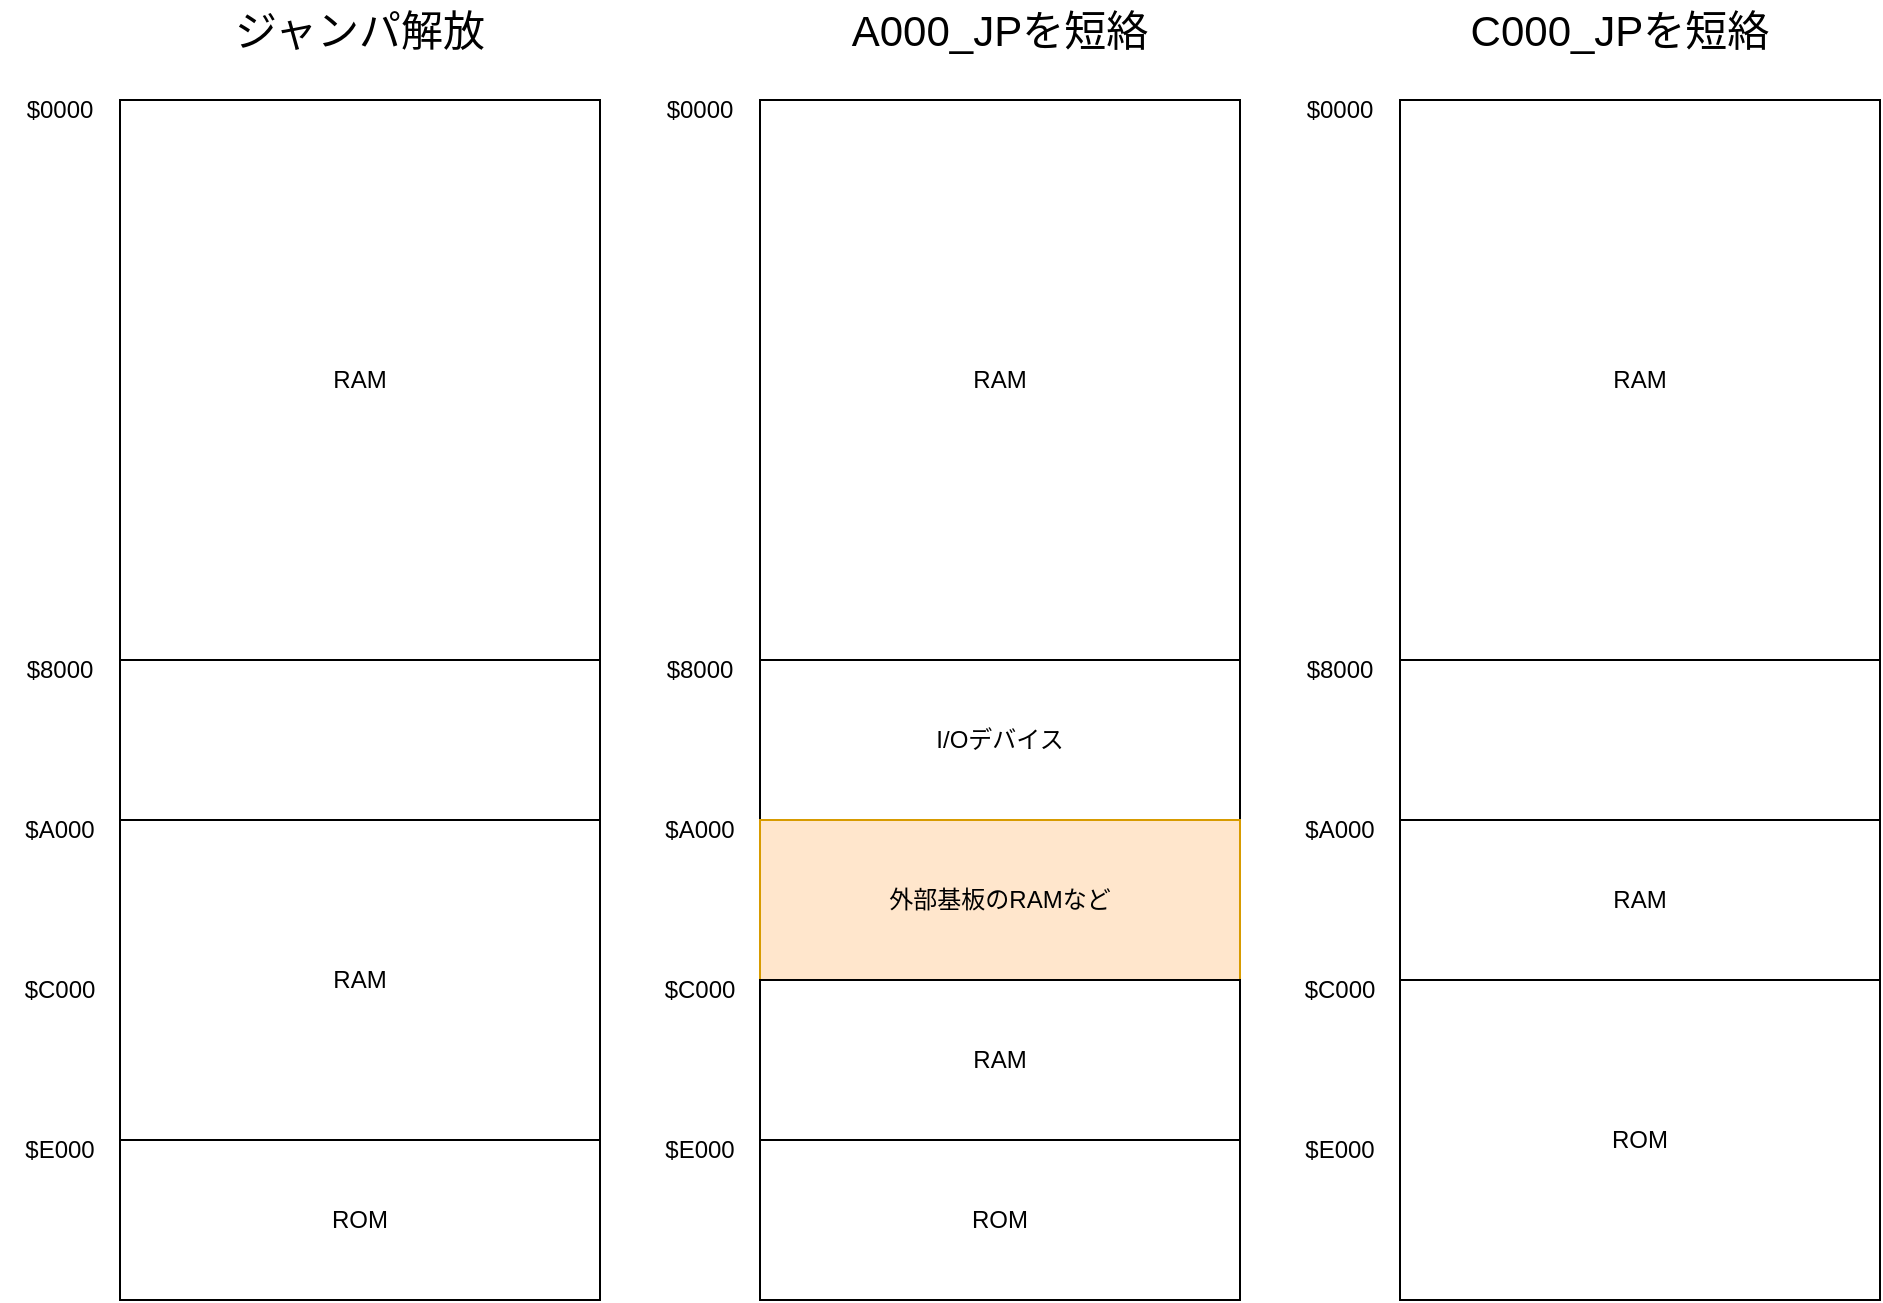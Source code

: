 <mxfile version="16.5.1" type="device"><diagram id="sXQaLuw93szopUMt0VKV" name="ページ1"><mxGraphModel dx="2187" dy="741" grid="1" gridSize="10" guides="1" tooltips="1" connect="1" arrows="1" fold="1" page="1" pageScale="1" pageWidth="1169" pageHeight="827" math="0" shadow="0"><root><mxCell id="0"/><mxCell id="1" parent="0"/><mxCell id="LLJNX7MqW4J7nrKho1GF-1" value="I/Oデバイス" style="rounded=0;whiteSpace=wrap;html=1;" parent="1" vertex="1"><mxGeometry x="120" y="360" width="240" height="80" as="geometry"/></mxCell><mxCell id="LLJNX7MqW4J7nrKho1GF-2" value="外部基板のRAMなど" style="rounded=0;whiteSpace=wrap;html=1;fillColor=#ffe6cc;strokeColor=#d79b00;" parent="1" vertex="1"><mxGeometry x="120" y="440" width="240" height="80" as="geometry"/></mxCell><mxCell id="LLJNX7MqW4J7nrKho1GF-3" value="RAM" style="rounded=0;whiteSpace=wrap;html=1;" parent="1" vertex="1"><mxGeometry x="120" y="520" width="240" height="80" as="geometry"/></mxCell><mxCell id="LLJNX7MqW4J7nrKho1GF-4" value="ROM" style="rounded=0;whiteSpace=wrap;html=1;" parent="1" vertex="1"><mxGeometry x="120" y="600" width="240" height="80" as="geometry"/></mxCell><mxCell id="LLJNX7MqW4J7nrKho1GF-5" value="RAM" style="rounded=0;whiteSpace=wrap;html=1;" parent="1" vertex="1"><mxGeometry x="120" y="80" width="240" height="280" as="geometry"/></mxCell><mxCell id="LLJNX7MqW4J7nrKho1GF-6" value="" style="rounded=0;whiteSpace=wrap;html=1;" parent="1" vertex="1"><mxGeometry x="-200" y="360" width="240" height="80" as="geometry"/></mxCell><mxCell id="LLJNX7MqW4J7nrKho1GF-7" value="RAM" style="rounded=0;whiteSpace=wrap;html=1;" parent="1" vertex="1"><mxGeometry x="-200" y="440" width="240" height="160" as="geometry"/></mxCell><mxCell id="LLJNX7MqW4J7nrKho1GF-9" value="ROM" style="rounded=0;whiteSpace=wrap;html=1;" parent="1" vertex="1"><mxGeometry x="-200" y="600" width="240" height="80" as="geometry"/></mxCell><mxCell id="LLJNX7MqW4J7nrKho1GF-10" value="RAM" style="rounded=0;whiteSpace=wrap;html=1;" parent="1" vertex="1"><mxGeometry x="-200" y="80" width="240" height="280" as="geometry"/></mxCell><mxCell id="LLJNX7MqW4J7nrKho1GF-11" value="$0000" style="text;html=1;strokeColor=none;fillColor=none;align=center;verticalAlign=middle;whiteSpace=wrap;rounded=0;" parent="1" vertex="1"><mxGeometry x="60" y="70" width="60" height="30" as="geometry"/></mxCell><mxCell id="LLJNX7MqW4J7nrKho1GF-12" value="$8000" style="text;html=1;strokeColor=none;fillColor=none;align=center;verticalAlign=middle;whiteSpace=wrap;rounded=0;" parent="1" vertex="1"><mxGeometry x="60" y="350" width="60" height="30" as="geometry"/></mxCell><mxCell id="LLJNX7MqW4J7nrKho1GF-13" value="$A000" style="text;html=1;strokeColor=none;fillColor=none;align=center;verticalAlign=middle;whiteSpace=wrap;rounded=0;" parent="1" vertex="1"><mxGeometry x="60" y="430" width="60" height="30" as="geometry"/></mxCell><mxCell id="LLJNX7MqW4J7nrKho1GF-14" value="$C000" style="text;html=1;strokeColor=none;fillColor=none;align=center;verticalAlign=middle;whiteSpace=wrap;rounded=0;" parent="1" vertex="1"><mxGeometry x="60" y="510" width="60" height="30" as="geometry"/></mxCell><mxCell id="LLJNX7MqW4J7nrKho1GF-15" value="$E000" style="text;html=1;strokeColor=none;fillColor=none;align=center;verticalAlign=middle;whiteSpace=wrap;rounded=0;" parent="1" vertex="1"><mxGeometry x="60" y="590" width="60" height="30" as="geometry"/></mxCell><mxCell id="LLJNX7MqW4J7nrKho1GF-16" value="$0000" style="text;html=1;strokeColor=none;fillColor=none;align=center;verticalAlign=middle;whiteSpace=wrap;rounded=0;" parent="1" vertex="1"><mxGeometry x="-260" y="70" width="60" height="30" as="geometry"/></mxCell><mxCell id="LLJNX7MqW4J7nrKho1GF-17" value="$8000" style="text;html=1;strokeColor=none;fillColor=none;align=center;verticalAlign=middle;whiteSpace=wrap;rounded=0;" parent="1" vertex="1"><mxGeometry x="-260" y="350" width="60" height="30" as="geometry"/></mxCell><mxCell id="LLJNX7MqW4J7nrKho1GF-18" value="$A000" style="text;html=1;strokeColor=none;fillColor=none;align=center;verticalAlign=middle;whiteSpace=wrap;rounded=0;" parent="1" vertex="1"><mxGeometry x="-260" y="430" width="60" height="30" as="geometry"/></mxCell><mxCell id="LLJNX7MqW4J7nrKho1GF-19" value="$C000" style="text;html=1;strokeColor=none;fillColor=none;align=center;verticalAlign=middle;whiteSpace=wrap;rounded=0;" parent="1" vertex="1"><mxGeometry x="-260" y="510" width="60" height="30" as="geometry"/></mxCell><mxCell id="LLJNX7MqW4J7nrKho1GF-20" value="$E000" style="text;html=1;strokeColor=none;fillColor=none;align=center;verticalAlign=middle;whiteSpace=wrap;rounded=0;" parent="1" vertex="1"><mxGeometry x="-260" y="590" width="60" height="30" as="geometry"/></mxCell><mxCell id="LLJNX7MqW4J7nrKho1GF-21" value="" style="rounded=0;whiteSpace=wrap;html=1;" parent="1" vertex="1"><mxGeometry x="440" y="360" width="240" height="80" as="geometry"/></mxCell><mxCell id="LLJNX7MqW4J7nrKho1GF-22" value="RAM" style="rounded=0;whiteSpace=wrap;html=1;" parent="1" vertex="1"><mxGeometry x="440" y="440" width="240" height="80" as="geometry"/></mxCell><mxCell id="LLJNX7MqW4J7nrKho1GF-23" value="ROM" style="rounded=0;whiteSpace=wrap;html=1;" parent="1" vertex="1"><mxGeometry x="440" y="520" width="240" height="160" as="geometry"/></mxCell><mxCell id="LLJNX7MqW4J7nrKho1GF-24" value="RAM" style="rounded=0;whiteSpace=wrap;html=1;" parent="1" vertex="1"><mxGeometry x="440" y="80" width="240" height="280" as="geometry"/></mxCell><mxCell id="LLJNX7MqW4J7nrKho1GF-25" value="$0000" style="text;html=1;strokeColor=none;fillColor=none;align=center;verticalAlign=middle;whiteSpace=wrap;rounded=0;" parent="1" vertex="1"><mxGeometry x="380" y="70" width="60" height="30" as="geometry"/></mxCell><mxCell id="LLJNX7MqW4J7nrKho1GF-26" value="$8000" style="text;html=1;strokeColor=none;fillColor=none;align=center;verticalAlign=middle;whiteSpace=wrap;rounded=0;" parent="1" vertex="1"><mxGeometry x="380" y="350" width="60" height="30" as="geometry"/></mxCell><mxCell id="LLJNX7MqW4J7nrKho1GF-27" value="$A000" style="text;html=1;strokeColor=none;fillColor=none;align=center;verticalAlign=middle;whiteSpace=wrap;rounded=0;" parent="1" vertex="1"><mxGeometry x="380" y="430" width="60" height="30" as="geometry"/></mxCell><mxCell id="LLJNX7MqW4J7nrKho1GF-28" value="$C000" style="text;html=1;strokeColor=none;fillColor=none;align=center;verticalAlign=middle;whiteSpace=wrap;rounded=0;" parent="1" vertex="1"><mxGeometry x="380" y="510" width="60" height="30" as="geometry"/></mxCell><mxCell id="LLJNX7MqW4J7nrKho1GF-29" value="$E000" style="text;html=1;strokeColor=none;fillColor=none;align=center;verticalAlign=middle;whiteSpace=wrap;rounded=0;" parent="1" vertex="1"><mxGeometry x="380" y="590" width="60" height="30" as="geometry"/></mxCell><mxCell id="LLJNX7MqW4J7nrKho1GF-30" value="A000_JPを短絡" style="text;html=1;strokeColor=none;fillColor=none;align=center;verticalAlign=middle;whiteSpace=wrap;rounded=0;fontSize=21;" parent="1" vertex="1"><mxGeometry x="140" y="30" width="200" height="30" as="geometry"/></mxCell><mxCell id="LLJNX7MqW4J7nrKho1GF-31" value="C000_JPを短絡" style="text;html=1;strokeColor=none;fillColor=none;align=center;verticalAlign=middle;whiteSpace=wrap;rounded=0;fontSize=21;" parent="1" vertex="1"><mxGeometry x="450" y="30" width="200" height="30" as="geometry"/></mxCell><mxCell id="LLJNX7MqW4J7nrKho1GF-32" value="ジャンパ解放" style="text;html=1;strokeColor=none;fillColor=none;align=center;verticalAlign=middle;whiteSpace=wrap;rounded=0;fontSize=21;" parent="1" vertex="1"><mxGeometry x="-180" y="30" width="200" height="30" as="geometry"/></mxCell></root></mxGraphModel></diagram></mxfile>